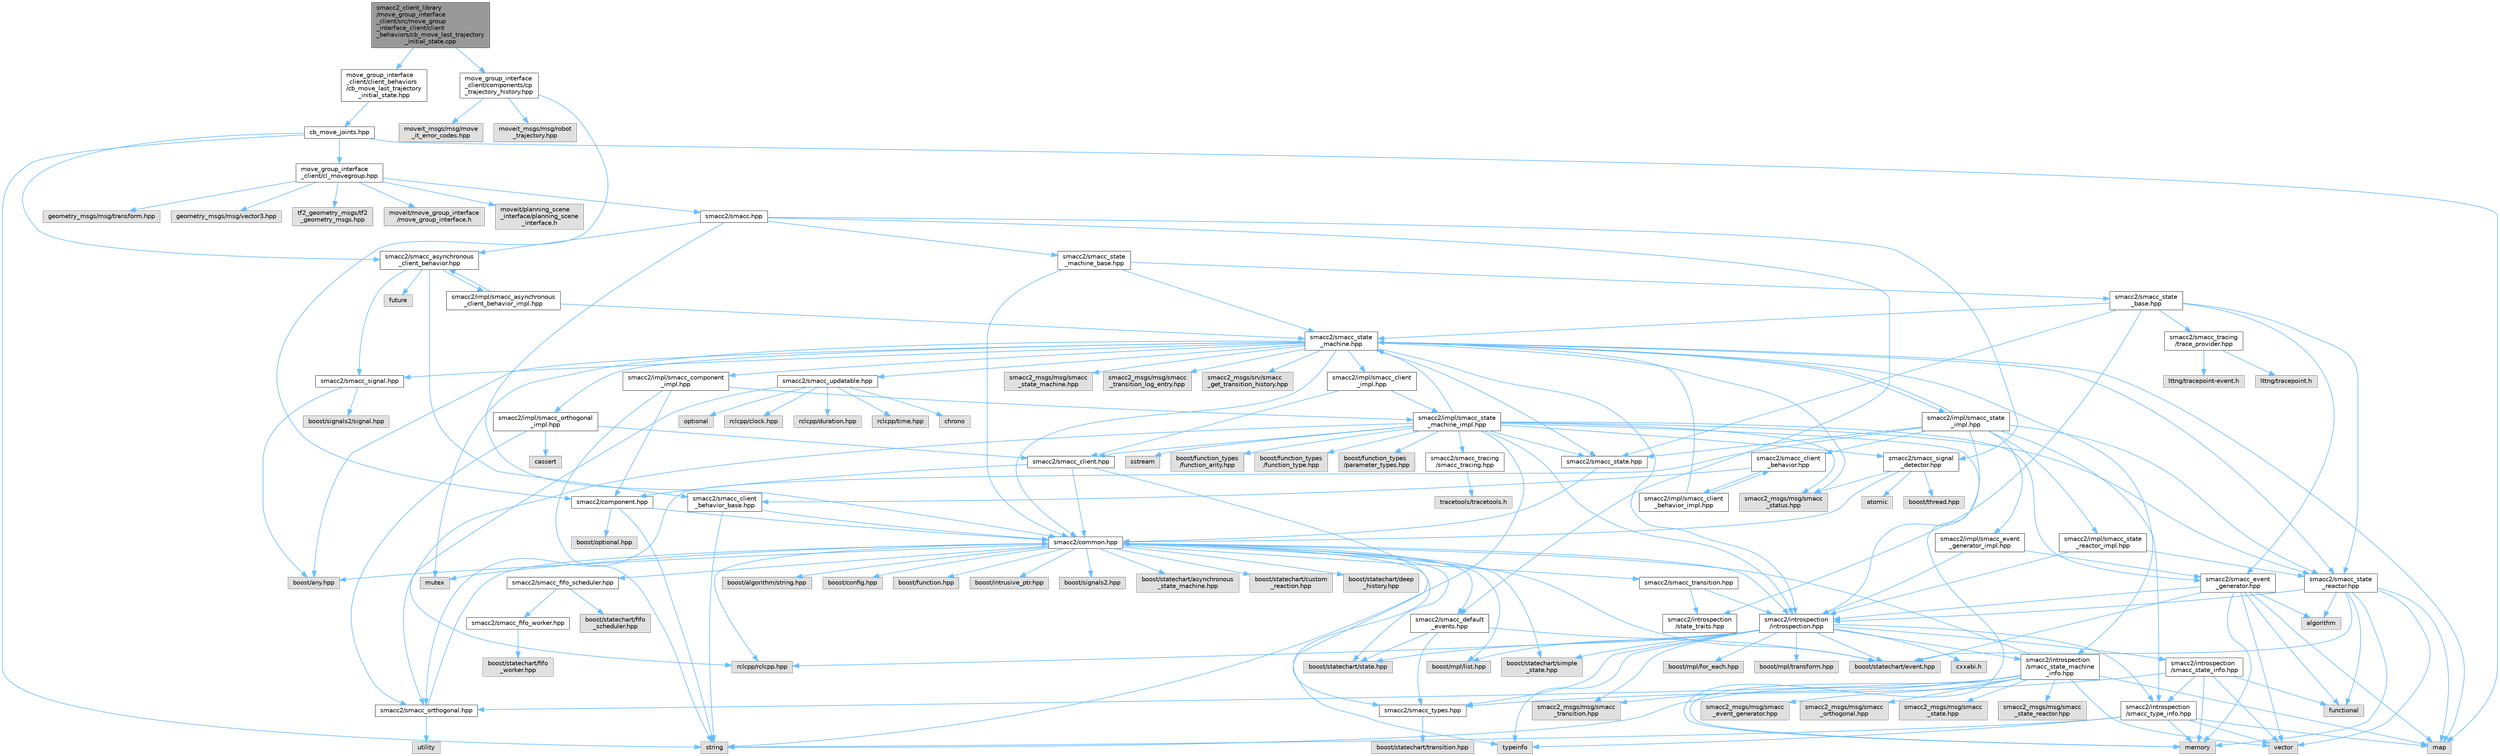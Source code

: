 digraph "smacc2_client_library/move_group_interface_client/src/move_group_interface_client/client_behaviors/cb_move_last_trajectory_initial_state.cpp"
{
 // LATEX_PDF_SIZE
  bgcolor="transparent";
  edge [fontname=Helvetica,fontsize=10,labelfontname=Helvetica,labelfontsize=10];
  node [fontname=Helvetica,fontsize=10,shape=box,height=0.2,width=0.4];
  Node1 [label="smacc2_client_library\l/move_group_interface\l_client/src/move_group\l_interface_client/client\l_behaviors/cb_move_last_trajectory\l_initial_state.cpp",height=0.2,width=0.4,color="gray40", fillcolor="grey60", style="filled", fontcolor="black",tooltip=" "];
  Node1 -> Node2 [color="steelblue1",style="solid"];
  Node2 [label="move_group_interface\l_client/client_behaviors\l/cb_move_last_trajectory\l_initial_state.hpp",height=0.2,width=0.4,color="grey40", fillcolor="white", style="filled",URL="$cb__move__last__trajectory__initial__state_8hpp.html",tooltip=" "];
  Node2 -> Node3 [color="steelblue1",style="solid"];
  Node3 [label="cb_move_joints.hpp",height=0.2,width=0.4,color="grey40", fillcolor="white", style="filled",URL="$cb__move__joints_8hpp.html",tooltip=" "];
  Node3 -> Node4 [color="steelblue1",style="solid"];
  Node4 [label="map",height=0.2,width=0.4,color="grey60", fillcolor="#E0E0E0", style="filled",tooltip=" "];
  Node3 -> Node5 [color="steelblue1",style="solid"];
  Node5 [label="string",height=0.2,width=0.4,color="grey60", fillcolor="#E0E0E0", style="filled",tooltip=" "];
  Node3 -> Node6 [color="steelblue1",style="solid"];
  Node6 [label="move_group_interface\l_client/cl_movegroup.hpp",height=0.2,width=0.4,color="grey40", fillcolor="white", style="filled",URL="$cl__movegroup_8hpp.html",tooltip=" "];
  Node6 -> Node7 [color="steelblue1",style="solid"];
  Node7 [label="smacc2/smacc.hpp",height=0.2,width=0.4,color="grey40", fillcolor="white", style="filled",URL="$smacc_8hpp.html",tooltip=" "];
  Node7 -> Node8 [color="steelblue1",style="solid"];
  Node8 [label="smacc2/common.hpp",height=0.2,width=0.4,color="grey40", fillcolor="white", style="filled",URL="$include_2smacc2_2common_8hpp.html",tooltip=" "];
  Node8 -> Node9 [color="steelblue1",style="solid"];
  Node9 [label="boost/statechart/asynchronous\l_state_machine.hpp",height=0.2,width=0.4,color="grey60", fillcolor="#E0E0E0", style="filled",tooltip=" "];
  Node8 -> Node10 [color="steelblue1",style="solid"];
  Node10 [label="boost/statechart/custom\l_reaction.hpp",height=0.2,width=0.4,color="grey60", fillcolor="#E0E0E0", style="filled",tooltip=" "];
  Node8 -> Node11 [color="steelblue1",style="solid"];
  Node11 [label="boost/statechart/deep\l_history.hpp",height=0.2,width=0.4,color="grey60", fillcolor="#E0E0E0", style="filled",tooltip=" "];
  Node8 -> Node12 [color="steelblue1",style="solid"];
  Node12 [label="boost/statechart/event.hpp",height=0.2,width=0.4,color="grey60", fillcolor="#E0E0E0", style="filled",tooltip=" "];
  Node8 -> Node13 [color="steelblue1",style="solid"];
  Node13 [label="boost/statechart/simple\l_state.hpp",height=0.2,width=0.4,color="grey60", fillcolor="#E0E0E0", style="filled",tooltip=" "];
  Node8 -> Node14 [color="steelblue1",style="solid"];
  Node14 [label="boost/statechart/state.hpp",height=0.2,width=0.4,color="grey60", fillcolor="#E0E0E0", style="filled",tooltip=" "];
  Node8 -> Node15 [color="steelblue1",style="solid"];
  Node15 [label="boost/algorithm/string.hpp",height=0.2,width=0.4,color="grey60", fillcolor="#E0E0E0", style="filled",tooltip=" "];
  Node8 -> Node16 [color="steelblue1",style="solid"];
  Node16 [label="boost/any.hpp",height=0.2,width=0.4,color="grey60", fillcolor="#E0E0E0", style="filled",tooltip=" "];
  Node8 -> Node17 [color="steelblue1",style="solid"];
  Node17 [label="boost/config.hpp",height=0.2,width=0.4,color="grey60", fillcolor="#E0E0E0", style="filled",tooltip=" "];
  Node8 -> Node18 [color="steelblue1",style="solid"];
  Node18 [label="boost/function.hpp",height=0.2,width=0.4,color="grey60", fillcolor="#E0E0E0", style="filled",tooltip=" "];
  Node8 -> Node19 [color="steelblue1",style="solid"];
  Node19 [label="boost/intrusive_ptr.hpp",height=0.2,width=0.4,color="grey60", fillcolor="#E0E0E0", style="filled",tooltip=" "];
  Node8 -> Node20 [color="steelblue1",style="solid"];
  Node20 [label="boost/mpl/list.hpp",height=0.2,width=0.4,color="grey60", fillcolor="#E0E0E0", style="filled",tooltip=" "];
  Node8 -> Node21 [color="steelblue1",style="solid"];
  Node21 [label="boost/signals2.hpp",height=0.2,width=0.4,color="grey60", fillcolor="#E0E0E0", style="filled",tooltip=" "];
  Node8 -> Node22 [color="steelblue1",style="solid"];
  Node22 [label="mutex",height=0.2,width=0.4,color="grey60", fillcolor="#E0E0E0", style="filled",tooltip=" "];
  Node8 -> Node23 [color="steelblue1",style="solid"];
  Node23 [label="rclcpp/rclcpp.hpp",height=0.2,width=0.4,color="grey60", fillcolor="#E0E0E0", style="filled",tooltip=" "];
  Node8 -> Node24 [color="steelblue1",style="solid"];
  Node24 [label="smacc2/introspection\l/introspection.hpp",height=0.2,width=0.4,color="grey40", fillcolor="white", style="filled",URL="$introspection_8hpp.html",tooltip=" "];
  Node24 -> Node12 [color="steelblue1",style="solid"];
  Node24 -> Node13 [color="steelblue1",style="solid"];
  Node24 -> Node14 [color="steelblue1",style="solid"];
  Node24 -> Node25 [color="steelblue1",style="solid"];
  Node25 [label="boost/mpl/for_each.hpp",height=0.2,width=0.4,color="grey60", fillcolor="#E0E0E0", style="filled",tooltip=" "];
  Node24 -> Node20 [color="steelblue1",style="solid"];
  Node24 -> Node26 [color="steelblue1",style="solid"];
  Node26 [label="boost/mpl/transform.hpp",height=0.2,width=0.4,color="grey60", fillcolor="#E0E0E0", style="filled",tooltip=" "];
  Node24 -> Node23 [color="steelblue1",style="solid"];
  Node24 -> Node27 [color="steelblue1",style="solid"];
  Node27 [label="typeinfo",height=0.2,width=0.4,color="grey60", fillcolor="#E0E0E0", style="filled",tooltip=" "];
  Node24 -> Node28 [color="steelblue1",style="solid"];
  Node28 [label="smacc2/introspection\l/smacc_state_info.hpp",height=0.2,width=0.4,color="grey40", fillcolor="white", style="filled",URL="$smacc__state__info_8hpp.html",tooltip=" "];
  Node28 -> Node29 [color="steelblue1",style="solid"];
  Node29 [label="functional",height=0.2,width=0.4,color="grey60", fillcolor="#E0E0E0", style="filled",tooltip=" "];
  Node28 -> Node30 [color="steelblue1",style="solid"];
  Node30 [label="memory",height=0.2,width=0.4,color="grey60", fillcolor="#E0E0E0", style="filled",tooltip=" "];
  Node28 -> Node31 [color="steelblue1",style="solid"];
  Node31 [label="smacc2/introspection\l/smacc_type_info.hpp",height=0.2,width=0.4,color="grey40", fillcolor="white", style="filled",URL="$smacc__type__info_8hpp.html",tooltip=" "];
  Node31 -> Node4 [color="steelblue1",style="solid"];
  Node31 -> Node30 [color="steelblue1",style="solid"];
  Node31 -> Node5 [color="steelblue1",style="solid"];
  Node31 -> Node27 [color="steelblue1",style="solid"];
  Node31 -> Node32 [color="steelblue1",style="solid"];
  Node32 [label="vector",height=0.2,width=0.4,color="grey60", fillcolor="#E0E0E0", style="filled",tooltip=" "];
  Node28 -> Node33 [color="steelblue1",style="solid"];
  Node33 [label="smacc2/smacc_types.hpp",height=0.2,width=0.4,color="grey40", fillcolor="white", style="filled",URL="$smacc__types_8hpp.html",tooltip=" "];
  Node33 -> Node34 [color="steelblue1",style="solid"];
  Node34 [label="boost/statechart/transition.hpp",height=0.2,width=0.4,color="grey60", fillcolor="#E0E0E0", style="filled",tooltip=" "];
  Node28 -> Node32 [color="steelblue1",style="solid"];
  Node24 -> Node31 [color="steelblue1",style="solid"];
  Node24 -> Node33 [color="steelblue1",style="solid"];
  Node24 -> Node35 [color="steelblue1",style="solid"];
  Node35 [label="cxxabi.h",height=0.2,width=0.4,color="grey60", fillcolor="#E0E0E0", style="filled",tooltip=" "];
  Node24 -> Node36 [color="steelblue1",style="solid"];
  Node36 [label="smacc2_msgs/msg/smacc\l_transition.hpp",height=0.2,width=0.4,color="grey60", fillcolor="#E0E0E0", style="filled",tooltip=" "];
  Node24 -> Node37 [color="steelblue1",style="solid"];
  Node37 [label="smacc2/introspection\l/smacc_state_machine\l_info.hpp",height=0.2,width=0.4,color="grey40", fillcolor="white", style="filled",URL="$smacc__state__machine__info_8hpp.html",tooltip=" "];
  Node37 -> Node4 [color="steelblue1",style="solid"];
  Node37 -> Node30 [color="steelblue1",style="solid"];
  Node37 -> Node5 [color="steelblue1",style="solid"];
  Node37 -> Node32 [color="steelblue1",style="solid"];
  Node37 -> Node8 [color="steelblue1",style="solid"];
  Node37 -> Node38 [color="steelblue1",style="solid"];
  Node38 [label="smacc2/smacc_orthogonal.hpp",height=0.2,width=0.4,color="grey40", fillcolor="white", style="filled",URL="$smacc__orthogonal_8hpp.html",tooltip=" "];
  Node38 -> Node8 [color="steelblue1",style="solid"];
  Node38 -> Node39 [color="steelblue1",style="solid"];
  Node39 [label="utility",height=0.2,width=0.4,color="grey60", fillcolor="#E0E0E0", style="filled",tooltip=" "];
  Node37 -> Node40 [color="steelblue1",style="solid"];
  Node40 [label="smacc2_msgs/msg/smacc\l_event_generator.hpp",height=0.2,width=0.4,color="grey60", fillcolor="#E0E0E0", style="filled",tooltip=" "];
  Node37 -> Node41 [color="steelblue1",style="solid"];
  Node41 [label="smacc2_msgs/msg/smacc\l_orthogonal.hpp",height=0.2,width=0.4,color="grey60", fillcolor="#E0E0E0", style="filled",tooltip=" "];
  Node37 -> Node42 [color="steelblue1",style="solid"];
  Node42 [label="smacc2_msgs/msg/smacc\l_state.hpp",height=0.2,width=0.4,color="grey60", fillcolor="#E0E0E0", style="filled",tooltip=" "];
  Node37 -> Node43 [color="steelblue1",style="solid"];
  Node43 [label="smacc2_msgs/msg/smacc\l_state_reactor.hpp",height=0.2,width=0.4,color="grey60", fillcolor="#E0E0E0", style="filled",tooltip=" "];
  Node37 -> Node36 [color="steelblue1",style="solid"];
  Node8 -> Node44 [color="steelblue1",style="solid"];
  Node44 [label="smacc2/smacc_fifo_scheduler.hpp",height=0.2,width=0.4,color="grey40", fillcolor="white", style="filled",URL="$smacc__fifo__scheduler_8hpp.html",tooltip=" "];
  Node44 -> Node45 [color="steelblue1",style="solid"];
  Node45 [label="boost/statechart/fifo\l_scheduler.hpp",height=0.2,width=0.4,color="grey60", fillcolor="#E0E0E0", style="filled",tooltip=" "];
  Node44 -> Node46 [color="steelblue1",style="solid"];
  Node46 [label="smacc2/smacc_fifo_worker.hpp",height=0.2,width=0.4,color="grey40", fillcolor="white", style="filled",URL="$smacc__fifo__worker_8hpp.html",tooltip=" "];
  Node46 -> Node47 [color="steelblue1",style="solid"];
  Node47 [label="boost/statechart/fifo\l_worker.hpp",height=0.2,width=0.4,color="grey60", fillcolor="#E0E0E0", style="filled",tooltip=" "];
  Node8 -> Node33 [color="steelblue1",style="solid"];
  Node8 -> Node48 [color="steelblue1",style="solid"];
  Node48 [label="smacc2/smacc_default\l_events.hpp",height=0.2,width=0.4,color="grey40", fillcolor="white", style="filled",URL="$smacc__default__events_8hpp.html",tooltip=" "];
  Node48 -> Node33 [color="steelblue1",style="solid"];
  Node48 -> Node12 [color="steelblue1",style="solid"];
  Node48 -> Node14 [color="steelblue1",style="solid"];
  Node8 -> Node49 [color="steelblue1",style="solid"];
  Node49 [label="smacc2/smacc_transition.hpp",height=0.2,width=0.4,color="grey40", fillcolor="white", style="filled",URL="$smacc__transition_8hpp.html",tooltip=" "];
  Node49 -> Node24 [color="steelblue1",style="solid"];
  Node49 -> Node50 [color="steelblue1",style="solid"];
  Node50 [label="smacc2/introspection\l/state_traits.hpp",height=0.2,width=0.4,color="grey40", fillcolor="white", style="filled",URL="$state__traits_8hpp.html",tooltip=" "];
  Node7 -> Node51 [color="steelblue1",style="solid"];
  Node51 [label="smacc2/smacc_asynchronous\l_client_behavior.hpp",height=0.2,width=0.4,color="grey40", fillcolor="white", style="filled",URL="$smacc__asynchronous__client__behavior_8hpp.html",tooltip=" "];
  Node51 -> Node52 [color="steelblue1",style="solid"];
  Node52 [label="future",height=0.2,width=0.4,color="grey60", fillcolor="#E0E0E0", style="filled",tooltip=" "];
  Node51 -> Node53 [color="steelblue1",style="solid"];
  Node53 [label="smacc2/smacc_client\l_behavior_base.hpp",height=0.2,width=0.4,color="grey40", fillcolor="white", style="filled",URL="$smacc__client__behavior__base_8hpp.html",tooltip=" "];
  Node53 -> Node5 [color="steelblue1",style="solid"];
  Node53 -> Node8 [color="steelblue1",style="solid"];
  Node51 -> Node54 [color="steelblue1",style="solid"];
  Node54 [label="smacc2/smacc_signal.hpp",height=0.2,width=0.4,color="grey40", fillcolor="white", style="filled",URL="$smacc__signal_8hpp.html",tooltip=" "];
  Node54 -> Node16 [color="steelblue1",style="solid"];
  Node54 -> Node55 [color="steelblue1",style="solid"];
  Node55 [label="boost/signals2/signal.hpp",height=0.2,width=0.4,color="grey60", fillcolor="#E0E0E0", style="filled",tooltip=" "];
  Node51 -> Node56 [color="steelblue1",style="solid"];
  Node56 [label="smacc2/impl/smacc_asynchronous\l_client_behavior_impl.hpp",height=0.2,width=0.4,color="grey40", fillcolor="white", style="filled",URL="$smacc__asynchronous__client__behavior__impl_8hpp.html",tooltip=" "];
  Node56 -> Node51 [color="steelblue1",style="solid"];
  Node56 -> Node57 [color="steelblue1",style="solid"];
  Node57 [label="smacc2/smacc_state\l_machine.hpp",height=0.2,width=0.4,color="grey40", fillcolor="white", style="filled",URL="$smacc__state__machine_8hpp.html",tooltip=" "];
  Node57 -> Node16 [color="steelblue1",style="solid"];
  Node57 -> Node4 [color="steelblue1",style="solid"];
  Node57 -> Node22 [color="steelblue1",style="solid"];
  Node57 -> Node8 [color="steelblue1",style="solid"];
  Node57 -> Node24 [color="steelblue1",style="solid"];
  Node57 -> Node37 [color="steelblue1",style="solid"];
  Node57 -> Node54 [color="steelblue1",style="solid"];
  Node57 -> Node58 [color="steelblue1",style="solid"];
  Node58 [label="smacc2/smacc_updatable.hpp",height=0.2,width=0.4,color="grey40", fillcolor="white", style="filled",URL="$smacc__updatable_8hpp.html",tooltip=" "];
  Node58 -> Node59 [color="steelblue1",style="solid"];
  Node59 [label="chrono",height=0.2,width=0.4,color="grey60", fillcolor="#E0E0E0", style="filled",tooltip=" "];
  Node58 -> Node60 [color="steelblue1",style="solid"];
  Node60 [label="optional",height=0.2,width=0.4,color="grey60", fillcolor="#E0E0E0", style="filled",tooltip=" "];
  Node58 -> Node61 [color="steelblue1",style="solid"];
  Node61 [label="rclcpp/clock.hpp",height=0.2,width=0.4,color="grey60", fillcolor="#E0E0E0", style="filled",tooltip=" "];
  Node58 -> Node62 [color="steelblue1",style="solid"];
  Node62 [label="rclcpp/duration.hpp",height=0.2,width=0.4,color="grey60", fillcolor="#E0E0E0", style="filled",tooltip=" "];
  Node58 -> Node23 [color="steelblue1",style="solid"];
  Node58 -> Node63 [color="steelblue1",style="solid"];
  Node63 [label="rclcpp/time.hpp",height=0.2,width=0.4,color="grey60", fillcolor="#E0E0E0", style="filled",tooltip=" "];
  Node57 -> Node64 [color="steelblue1",style="solid"];
  Node64 [label="smacc2_msgs/msg/smacc\l_state_machine.hpp",height=0.2,width=0.4,color="grey60", fillcolor="#E0E0E0", style="filled",tooltip=" "];
  Node57 -> Node65 [color="steelblue1",style="solid"];
  Node65 [label="smacc2_msgs/msg/smacc\l_status.hpp",height=0.2,width=0.4,color="grey60", fillcolor="#E0E0E0", style="filled",tooltip=" "];
  Node57 -> Node66 [color="steelblue1",style="solid"];
  Node66 [label="smacc2_msgs/msg/smacc\l_transition_log_entry.hpp",height=0.2,width=0.4,color="grey60", fillcolor="#E0E0E0", style="filled",tooltip=" "];
  Node57 -> Node67 [color="steelblue1",style="solid"];
  Node67 [label="smacc2_msgs/srv/smacc\l_get_transition_history.hpp",height=0.2,width=0.4,color="grey60", fillcolor="#E0E0E0", style="filled",tooltip=" "];
  Node57 -> Node68 [color="steelblue1",style="solid"];
  Node68 [label="smacc2/smacc_state.hpp",height=0.2,width=0.4,color="grey40", fillcolor="white", style="filled",URL="$smacc__state_8hpp.html",tooltip=" "];
  Node68 -> Node8 [color="steelblue1",style="solid"];
  Node57 -> Node69 [color="steelblue1",style="solid"];
  Node69 [label="smacc2/smacc_state\l_reactor.hpp",height=0.2,width=0.4,color="grey40", fillcolor="white", style="filled",URL="$smacc__state__reactor_8hpp.html",tooltip=" "];
  Node69 -> Node70 [color="steelblue1",style="solid"];
  Node70 [label="algorithm",height=0.2,width=0.4,color="grey60", fillcolor="#E0E0E0", style="filled",tooltip=" "];
  Node69 -> Node12 [color="steelblue1",style="solid"];
  Node69 -> Node29 [color="steelblue1",style="solid"];
  Node69 -> Node4 [color="steelblue1",style="solid"];
  Node69 -> Node30 [color="steelblue1",style="solid"];
  Node69 -> Node24 [color="steelblue1",style="solid"];
  Node69 -> Node32 [color="steelblue1",style="solid"];
  Node57 -> Node71 [color="steelblue1",style="solid"];
  Node71 [label="smacc2/impl/smacc_client\l_impl.hpp",height=0.2,width=0.4,color="grey40", fillcolor="white", style="filled",URL="$smacc__client__impl_8hpp.html",tooltip=" "];
  Node71 -> Node72 [color="steelblue1",style="solid"];
  Node72 [label="smacc2/impl/smacc_state\l_machine_impl.hpp",height=0.2,width=0.4,color="grey40", fillcolor="white", style="filled",URL="$smacc__state__machine__impl_8hpp.html",tooltip=" "];
  Node72 -> Node30 [color="steelblue1",style="solid"];
  Node72 -> Node73 [color="steelblue1",style="solid"];
  Node73 [label="sstream",height=0.2,width=0.4,color="grey60", fillcolor="#E0E0E0", style="filled",tooltip=" "];
  Node72 -> Node5 [color="steelblue1",style="solid"];
  Node72 -> Node24 [color="steelblue1",style="solid"];
  Node72 -> Node74 [color="steelblue1",style="solid"];
  Node74 [label="smacc2/smacc_client.hpp",height=0.2,width=0.4,color="grey40", fillcolor="white", style="filled",URL="$smacc__client_8hpp.html",tooltip=" "];
  Node74 -> Node8 [color="steelblue1",style="solid"];
  Node74 -> Node75 [color="steelblue1",style="solid"];
  Node75 [label="smacc2/component.hpp",height=0.2,width=0.4,color="grey40", fillcolor="white", style="filled",URL="$component_8hpp.html",tooltip=" "];
  Node75 -> Node5 [color="steelblue1",style="solid"];
  Node75 -> Node76 [color="steelblue1",style="solid"];
  Node76 [label="boost/optional.hpp",height=0.2,width=0.4,color="grey60", fillcolor="#E0E0E0", style="filled",tooltip=" "];
  Node75 -> Node8 [color="steelblue1",style="solid"];
  Node74 -> Node27 [color="steelblue1",style="solid"];
  Node72 -> Node77 [color="steelblue1",style="solid"];
  Node77 [label="smacc2/smacc_event\l_generator.hpp",height=0.2,width=0.4,color="grey40", fillcolor="white", style="filled",URL="$smacc__event__generator_8hpp.html",tooltip=" "];
  Node77 -> Node70 [color="steelblue1",style="solid"];
  Node77 -> Node12 [color="steelblue1",style="solid"];
  Node77 -> Node29 [color="steelblue1",style="solid"];
  Node77 -> Node4 [color="steelblue1",style="solid"];
  Node77 -> Node30 [color="steelblue1",style="solid"];
  Node77 -> Node24 [color="steelblue1",style="solid"];
  Node77 -> Node32 [color="steelblue1",style="solid"];
  Node72 -> Node38 [color="steelblue1",style="solid"];
  Node72 -> Node78 [color="steelblue1",style="solid"];
  Node78 [label="smacc2/smacc_signal\l_detector.hpp",height=0.2,width=0.4,color="grey40", fillcolor="white", style="filled",URL="$smacc__signal__detector_8hpp.html",tooltip=" "];
  Node78 -> Node79 [color="steelblue1",style="solid"];
  Node79 [label="atomic",height=0.2,width=0.4,color="grey60", fillcolor="#E0E0E0", style="filled",tooltip=" "];
  Node78 -> Node80 [color="steelblue1",style="solid"];
  Node80 [label="boost/thread.hpp",height=0.2,width=0.4,color="grey60", fillcolor="#E0E0E0", style="filled",tooltip=" "];
  Node78 -> Node8 [color="steelblue1",style="solid"];
  Node78 -> Node65 [color="steelblue1",style="solid"];
  Node72 -> Node68 [color="steelblue1",style="solid"];
  Node72 -> Node57 [color="steelblue1",style="solid"];
  Node72 -> Node69 [color="steelblue1",style="solid"];
  Node72 -> Node81 [color="steelblue1",style="solid"];
  Node81 [label="boost/function_types\l/function_arity.hpp",height=0.2,width=0.4,color="grey60", fillcolor="#E0E0E0", style="filled",tooltip=" "];
  Node72 -> Node82 [color="steelblue1",style="solid"];
  Node82 [label="boost/function_types\l/function_type.hpp",height=0.2,width=0.4,color="grey60", fillcolor="#E0E0E0", style="filled",tooltip=" "];
  Node72 -> Node83 [color="steelblue1",style="solid"];
  Node83 [label="boost/function_types\l/parameter_types.hpp",height=0.2,width=0.4,color="grey60", fillcolor="#E0E0E0", style="filled",tooltip=" "];
  Node72 -> Node84 [color="steelblue1",style="solid"];
  Node84 [label="smacc2/smacc_tracing\l/smacc_tracing.hpp",height=0.2,width=0.4,color="grey40", fillcolor="white", style="filled",URL="$smacc__tracing_8hpp.html",tooltip=" "];
  Node84 -> Node85 [color="steelblue1",style="solid"];
  Node85 [label="tracetools/tracetools.h",height=0.2,width=0.4,color="grey60", fillcolor="#E0E0E0", style="filled",tooltip=" "];
  Node72 -> Node65 [color="steelblue1",style="solid"];
  Node71 -> Node74 [color="steelblue1",style="solid"];
  Node57 -> Node86 [color="steelblue1",style="solid"];
  Node86 [label="smacc2/impl/smacc_component\l_impl.hpp",height=0.2,width=0.4,color="grey40", fillcolor="white", style="filled",URL="$smacc__component__impl_8hpp.html",tooltip=" "];
  Node86 -> Node5 [color="steelblue1",style="solid"];
  Node86 -> Node75 [color="steelblue1",style="solid"];
  Node86 -> Node72 [color="steelblue1",style="solid"];
  Node57 -> Node87 [color="steelblue1",style="solid"];
  Node87 [label="smacc2/impl/smacc_orthogonal\l_impl.hpp",height=0.2,width=0.4,color="grey40", fillcolor="white", style="filled",URL="$smacc__orthogonal__impl_8hpp.html",tooltip=" "];
  Node87 -> Node88 [color="steelblue1",style="solid"];
  Node88 [label="cassert",height=0.2,width=0.4,color="grey60", fillcolor="#E0E0E0", style="filled",tooltip=" "];
  Node87 -> Node74 [color="steelblue1",style="solid"];
  Node87 -> Node38 [color="steelblue1",style="solid"];
  Node57 -> Node89 [color="steelblue1",style="solid"];
  Node89 [label="smacc2/impl/smacc_state\l_impl.hpp",height=0.2,width=0.4,color="grey40", fillcolor="white", style="filled",URL="$smacc__state__impl_8hpp.html",tooltip=" "];
  Node89 -> Node24 [color="steelblue1",style="solid"];
  Node89 -> Node90 [color="steelblue1",style="solid"];
  Node90 [label="smacc2/smacc_client\l_behavior.hpp",height=0.2,width=0.4,color="grey40", fillcolor="white", style="filled",URL="$smacc__client__behavior_8hpp.html",tooltip=" "];
  Node90 -> Node53 [color="steelblue1",style="solid"];
  Node90 -> Node91 [color="steelblue1",style="solid"];
  Node91 [label="smacc2/impl/smacc_client\l_behavior_impl.hpp",height=0.2,width=0.4,color="grey40", fillcolor="white", style="filled",URL="$smacc__client__behavior__impl_8hpp.html",tooltip=" "];
  Node91 -> Node90 [color="steelblue1",style="solid"];
  Node91 -> Node57 [color="steelblue1",style="solid"];
  Node89 -> Node38 [color="steelblue1",style="solid"];
  Node89 -> Node68 [color="steelblue1",style="solid"];
  Node89 -> Node69 [color="steelblue1",style="solid"];
  Node89 -> Node31 [color="steelblue1",style="solid"];
  Node89 -> Node57 [color="steelblue1",style="solid"];
  Node89 -> Node92 [color="steelblue1",style="solid"];
  Node92 [label="smacc2/impl/smacc_event\l_generator_impl.hpp",height=0.2,width=0.4,color="grey40", fillcolor="white", style="filled",URL="$smacc__event__generator__impl_8hpp.html",tooltip=" "];
  Node92 -> Node24 [color="steelblue1",style="solid"];
  Node92 -> Node77 [color="steelblue1",style="solid"];
  Node89 -> Node93 [color="steelblue1",style="solid"];
  Node93 [label="smacc2/impl/smacc_state\l_reactor_impl.hpp",height=0.2,width=0.4,color="grey40", fillcolor="white", style="filled",URL="$smacc__state__reactor__impl_8hpp.html",tooltip=" "];
  Node93 -> Node24 [color="steelblue1",style="solid"];
  Node93 -> Node69 [color="steelblue1",style="solid"];
  Node7 -> Node48 [color="steelblue1",style="solid"];
  Node7 -> Node78 [color="steelblue1",style="solid"];
  Node7 -> Node94 [color="steelblue1",style="solid"];
  Node94 [label="smacc2/smacc_state\l_machine_base.hpp",height=0.2,width=0.4,color="grey40", fillcolor="white", style="filled",URL="$smacc__state__machine__base_8hpp.html",tooltip=" "];
  Node94 -> Node8 [color="steelblue1",style="solid"];
  Node94 -> Node95 [color="steelblue1",style="solid"];
  Node95 [label="smacc2/smacc_state\l_base.hpp",height=0.2,width=0.4,color="grey40", fillcolor="white", style="filled",URL="$smacc__state__base_8hpp.html",tooltip=" "];
  Node95 -> Node50 [color="steelblue1",style="solid"];
  Node95 -> Node77 [color="steelblue1",style="solid"];
  Node95 -> Node68 [color="steelblue1",style="solid"];
  Node95 -> Node57 [color="steelblue1",style="solid"];
  Node95 -> Node69 [color="steelblue1",style="solid"];
  Node95 -> Node96 [color="steelblue1",style="solid"];
  Node96 [label="smacc2/smacc_tracing\l/trace_provider.hpp",height=0.2,width=0.4,color="grey40", fillcolor="white", style="filled",URL="$trace__provider_8hpp.html",tooltip=" "];
  Node96 -> Node97 [color="steelblue1",style="solid"];
  Node97 [label="lttng/tracepoint.h",height=0.2,width=0.4,color="grey60", fillcolor="#E0E0E0", style="filled",tooltip=" "];
  Node96 -> Node98 [color="steelblue1",style="solid"];
  Node98 [label="lttng/tracepoint-event.h",height=0.2,width=0.4,color="grey60", fillcolor="#E0E0E0", style="filled",tooltip=" "];
  Node94 -> Node57 [color="steelblue1",style="solid"];
  Node6 -> Node99 [color="steelblue1",style="solid"];
  Node99 [label="moveit/move_group_interface\l/move_group_interface.h",height=0.2,width=0.4,color="grey60", fillcolor="#E0E0E0", style="filled",tooltip=" "];
  Node6 -> Node100 [color="steelblue1",style="solid"];
  Node100 [label="moveit/planning_scene\l_interface/planning_scene\l_interface.h",height=0.2,width=0.4,color="grey60", fillcolor="#E0E0E0", style="filled",tooltip=" "];
  Node6 -> Node101 [color="steelblue1",style="solid"];
  Node101 [label="geometry_msgs/msg/transform.hpp",height=0.2,width=0.4,color="grey60", fillcolor="#E0E0E0", style="filled",tooltip=" "];
  Node6 -> Node102 [color="steelblue1",style="solid"];
  Node102 [label="geometry_msgs/msg/vector3.hpp",height=0.2,width=0.4,color="grey60", fillcolor="#E0E0E0", style="filled",tooltip=" "];
  Node6 -> Node103 [color="steelblue1",style="solid"];
  Node103 [label="tf2_geometry_msgs/tf2\l_geometry_msgs.hpp",height=0.2,width=0.4,color="grey60", fillcolor="#E0E0E0", style="filled",tooltip=" "];
  Node3 -> Node51 [color="steelblue1",style="solid"];
  Node1 -> Node104 [color="steelblue1",style="solid"];
  Node104 [label="move_group_interface\l_client/components/cp\l_trajectory_history.hpp",height=0.2,width=0.4,color="grey40", fillcolor="white", style="filled",URL="$cp__trajectory__history_8hpp.html",tooltip=" "];
  Node104 -> Node75 [color="steelblue1",style="solid"];
  Node104 -> Node105 [color="steelblue1",style="solid"];
  Node105 [label="moveit_msgs/msg/move\l_it_error_codes.hpp",height=0.2,width=0.4,color="grey60", fillcolor="#E0E0E0", style="filled",tooltip=" "];
  Node104 -> Node106 [color="steelblue1",style="solid"];
  Node106 [label="moveit_msgs/msg/robot\l_trajectory.hpp",height=0.2,width=0.4,color="grey60", fillcolor="#E0E0E0", style="filled",tooltip=" "];
}
